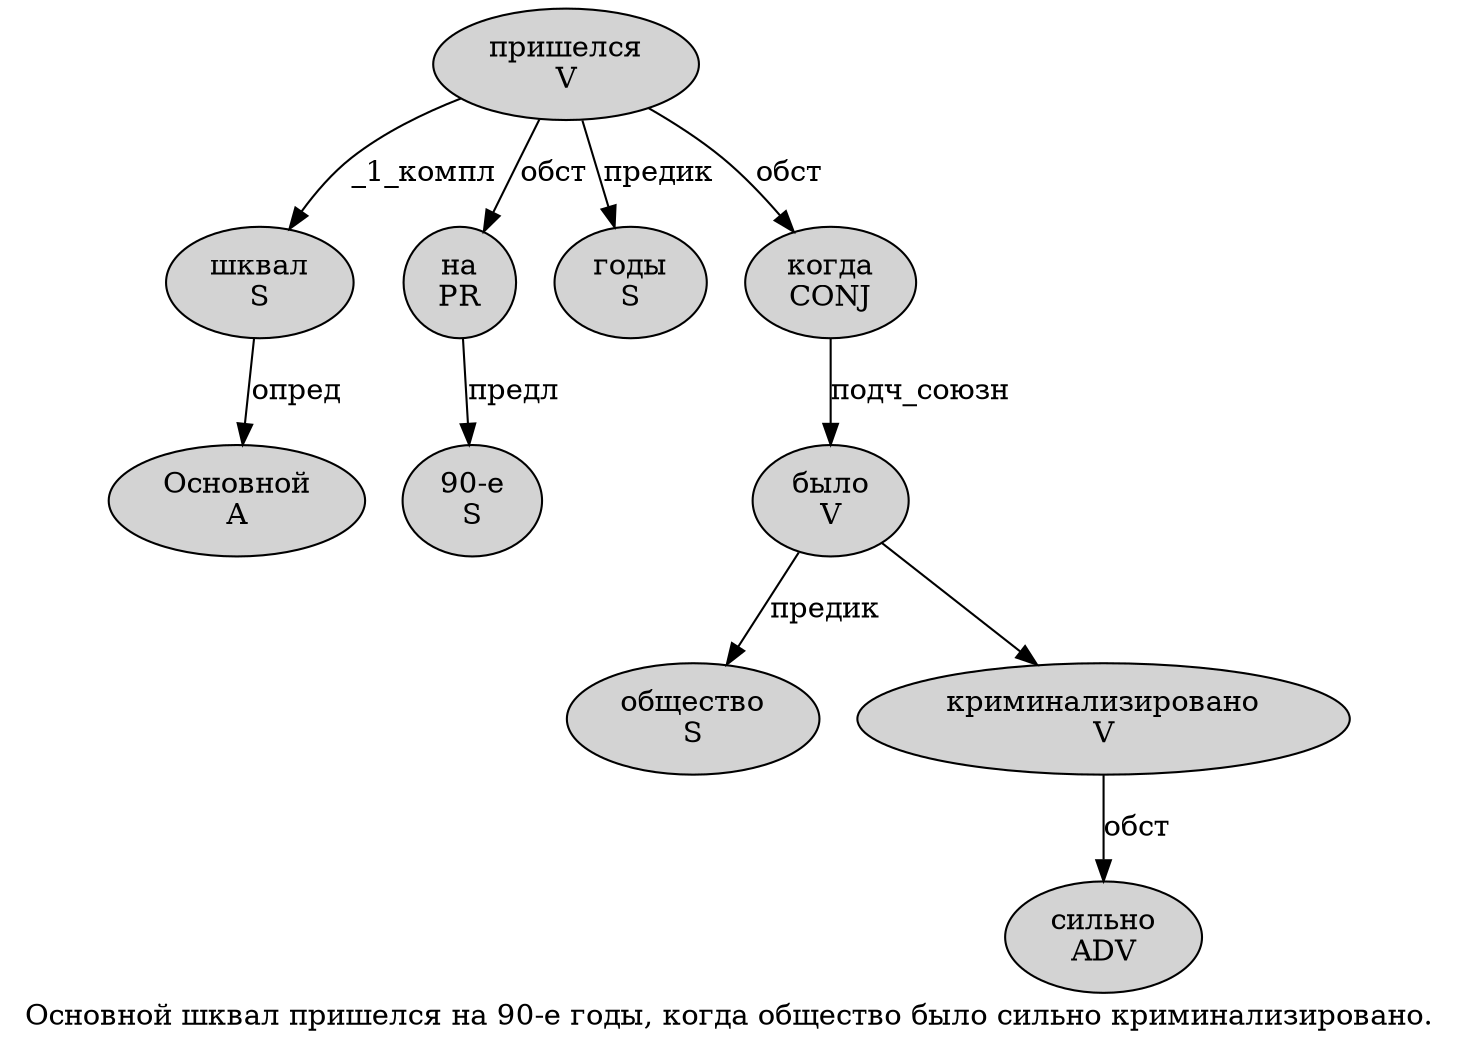 digraph SENTENCE_279 {
	graph [label="Основной шквал пришелся на 90-е годы, когда общество было сильно криминализировано."]
	node [style=filled]
		0 [label="Основной
A" color="" fillcolor=lightgray penwidth=1 shape=ellipse]
		1 [label="шквал
S" color="" fillcolor=lightgray penwidth=1 shape=ellipse]
		2 [label="пришелся
V" color="" fillcolor=lightgray penwidth=1 shape=ellipse]
		3 [label="на
PR" color="" fillcolor=lightgray penwidth=1 shape=ellipse]
		4 [label="90-е
S" color="" fillcolor=lightgray penwidth=1 shape=ellipse]
		5 [label="годы
S" color="" fillcolor=lightgray penwidth=1 shape=ellipse]
		7 [label="когда
CONJ" color="" fillcolor=lightgray penwidth=1 shape=ellipse]
		8 [label="общество
S" color="" fillcolor=lightgray penwidth=1 shape=ellipse]
		9 [label="было
V" color="" fillcolor=lightgray penwidth=1 shape=ellipse]
		10 [label="сильно
ADV" color="" fillcolor=lightgray penwidth=1 shape=ellipse]
		11 [label="криминализировано
V" color="" fillcolor=lightgray penwidth=1 shape=ellipse]
			7 -> 9 [label="подч_союзн"]
			3 -> 4 [label="предл"]
			1 -> 0 [label="опред"]
			2 -> 1 [label="_1_компл"]
			2 -> 3 [label="обст"]
			2 -> 5 [label="предик"]
			2 -> 7 [label="обст"]
			9 -> 8 [label="предик"]
			9 -> 11
			11 -> 10 [label="обст"]
}